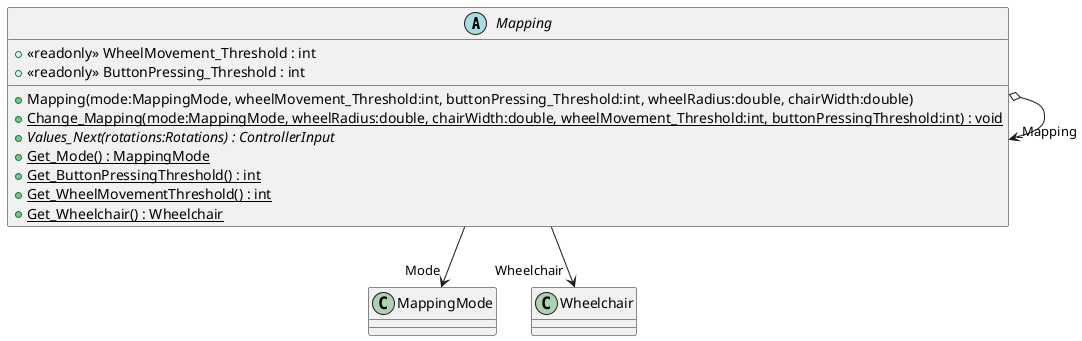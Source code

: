@startuml
abstract class Mapping {
    + <<readonly>> WheelMovement_Threshold : int
    + <<readonly>> ButtonPressing_Threshold : int
    + Mapping(mode:MappingMode, wheelMovement_Threshold:int, buttonPressing_Threshold:int, wheelRadius:double, chairWidth:double)
    + {static} Change_Mapping(mode:MappingMode, wheelRadius:double, chairWidth:double, wheelMovement_Threshold:int, buttonPressingThreshold:int) : void
    + {abstract} Values_Next(rotations:Rotations) : ControllerInput
    + {static} Get_Mode() : MappingMode
    + {static} Get_ButtonPressingThreshold() : int
    + {static} Get_WheelMovementThreshold() : int
    + {static} Get_Wheelchair() : Wheelchair
}
Mapping o-> "_Mapping" Mapping
Mapping --> "Mode" MappingMode
Mapping --> "Wheelchair" Wheelchair
@enduml
